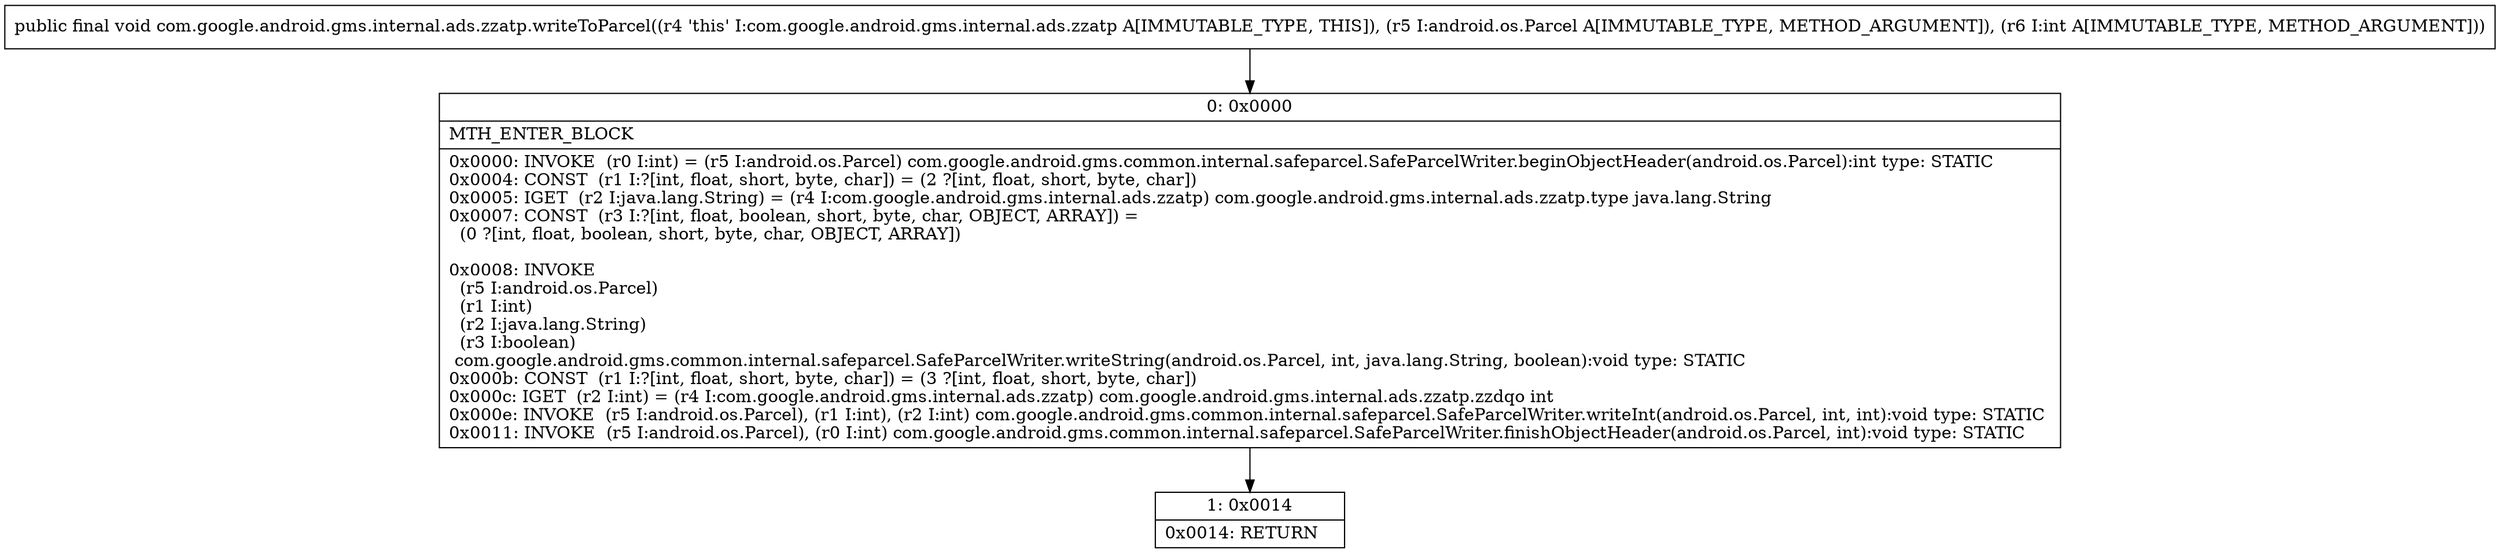digraph "CFG forcom.google.android.gms.internal.ads.zzatp.writeToParcel(Landroid\/os\/Parcel;I)V" {
Node_0 [shape=record,label="{0\:\ 0x0000|MTH_ENTER_BLOCK\l|0x0000: INVOKE  (r0 I:int) = (r5 I:android.os.Parcel) com.google.android.gms.common.internal.safeparcel.SafeParcelWriter.beginObjectHeader(android.os.Parcel):int type: STATIC \l0x0004: CONST  (r1 I:?[int, float, short, byte, char]) = (2 ?[int, float, short, byte, char]) \l0x0005: IGET  (r2 I:java.lang.String) = (r4 I:com.google.android.gms.internal.ads.zzatp) com.google.android.gms.internal.ads.zzatp.type java.lang.String \l0x0007: CONST  (r3 I:?[int, float, boolean, short, byte, char, OBJECT, ARRAY]) = \l  (0 ?[int, float, boolean, short, byte, char, OBJECT, ARRAY])\l \l0x0008: INVOKE  \l  (r5 I:android.os.Parcel)\l  (r1 I:int)\l  (r2 I:java.lang.String)\l  (r3 I:boolean)\l com.google.android.gms.common.internal.safeparcel.SafeParcelWriter.writeString(android.os.Parcel, int, java.lang.String, boolean):void type: STATIC \l0x000b: CONST  (r1 I:?[int, float, short, byte, char]) = (3 ?[int, float, short, byte, char]) \l0x000c: IGET  (r2 I:int) = (r4 I:com.google.android.gms.internal.ads.zzatp) com.google.android.gms.internal.ads.zzatp.zzdqo int \l0x000e: INVOKE  (r5 I:android.os.Parcel), (r1 I:int), (r2 I:int) com.google.android.gms.common.internal.safeparcel.SafeParcelWriter.writeInt(android.os.Parcel, int, int):void type: STATIC \l0x0011: INVOKE  (r5 I:android.os.Parcel), (r0 I:int) com.google.android.gms.common.internal.safeparcel.SafeParcelWriter.finishObjectHeader(android.os.Parcel, int):void type: STATIC \l}"];
Node_1 [shape=record,label="{1\:\ 0x0014|0x0014: RETURN   \l}"];
MethodNode[shape=record,label="{public final void com.google.android.gms.internal.ads.zzatp.writeToParcel((r4 'this' I:com.google.android.gms.internal.ads.zzatp A[IMMUTABLE_TYPE, THIS]), (r5 I:android.os.Parcel A[IMMUTABLE_TYPE, METHOD_ARGUMENT]), (r6 I:int A[IMMUTABLE_TYPE, METHOD_ARGUMENT])) }"];
MethodNode -> Node_0;
Node_0 -> Node_1;
}

